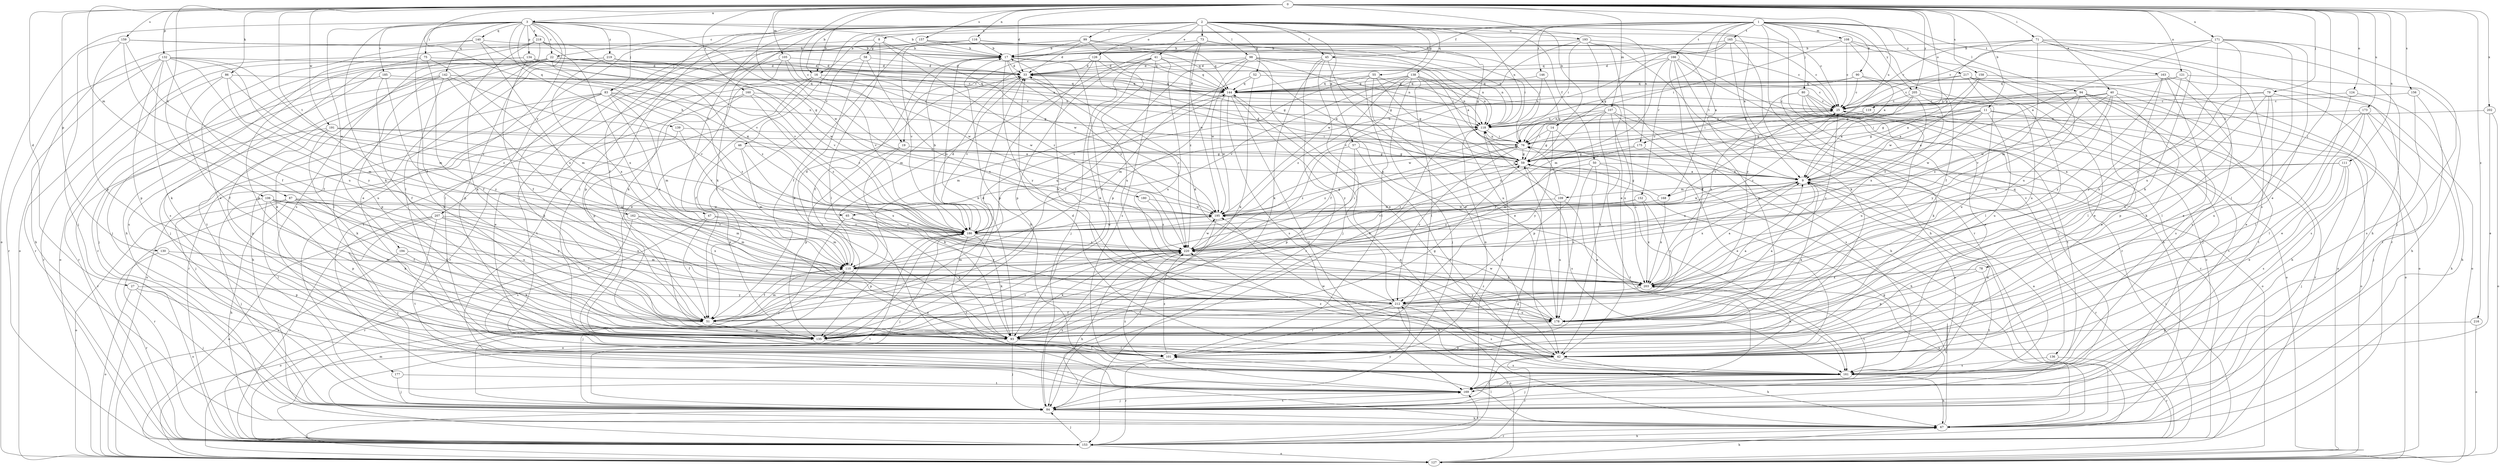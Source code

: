 strict digraph  {
0;
1;
2;
3;
8;
9;
11;
14;
16;
17;
19;
22;
25;
27;
33;
40;
41;
42;
45;
46;
47;
50;
51;
52;
55;
57;
58;
59;
65;
67;
71;
73;
75;
76;
78;
79;
80;
83;
84;
86;
87;
90;
93;
94;
98;
99;
101;
105;
106;
107;
108;
109;
110;
111;
116;
118;
119;
121;
124;
126;
127;
130;
132;
134;
135;
136;
138;
139;
140;
142;
144;
146;
152;
153;
156;
157;
158;
159;
160;
161;
162;
163;
165;
166;
168;
169;
171;
173;
175;
177;
178;
180;
185;
186;
191;
193;
194;
195;
202;
203;
205;
207;
212;
216;
217;
218;
219;
220;
0 -> 3  [label=a];
0 -> 11  [label=b];
0 -> 14  [label=b];
0 -> 16  [label=b];
0 -> 19  [label=c];
0 -> 27  [label=d];
0 -> 33  [label=d];
0 -> 40  [label=e];
0 -> 65  [label=h];
0 -> 71  [label=i];
0 -> 78  [label=j];
0 -> 79  [label=j];
0 -> 86  [label=k];
0 -> 87  [label=k];
0 -> 105  [label=m];
0 -> 106  [label=m];
0 -> 107  [label=m];
0 -> 111  [label=n];
0 -> 116  [label=n];
0 -> 119  [label=o];
0 -> 121  [label=o];
0 -> 124  [label=o];
0 -> 130  [label=p];
0 -> 132  [label=p];
0 -> 156  [label=s];
0 -> 157  [label=s];
0 -> 158  [label=s];
0 -> 159  [label=s];
0 -> 160  [label=s];
0 -> 162  [label=t];
0 -> 171  [label=u];
0 -> 173  [label=u];
0 -> 175  [label=u];
0 -> 180  [label=v];
0 -> 191  [label=w];
0 -> 202  [label=x];
0 -> 205  [label=y];
0 -> 216  [label=z];
1 -> 16  [label=b];
1 -> 19  [label=c];
1 -> 45  [label=f];
1 -> 65  [label=h];
1 -> 80  [label=j];
1 -> 90  [label=k];
1 -> 94  [label=l];
1 -> 108  [label=m];
1 -> 136  [label=q];
1 -> 146  [label=r];
1 -> 152  [label=r];
1 -> 153  [label=r];
1 -> 163  [label=t];
1 -> 165  [label=t];
1 -> 166  [label=t];
1 -> 168  [label=t];
1 -> 205  [label=y];
1 -> 217  [label=z];
2 -> 8  [label=a];
2 -> 9  [label=a];
2 -> 16  [label=b];
2 -> 22  [label=c];
2 -> 41  [label=e];
2 -> 45  [label=f];
2 -> 46  [label=f];
2 -> 47  [label=f];
2 -> 50  [label=f];
2 -> 51  [label=f];
2 -> 52  [label=g];
2 -> 55  [label=g];
2 -> 57  [label=g];
2 -> 73  [label=i];
2 -> 93  [label=k];
2 -> 98  [label=l];
2 -> 99  [label=l];
2 -> 101  [label=l];
2 -> 118  [label=n];
2 -> 126  [label=o];
2 -> 138  [label=q];
2 -> 175  [label=u];
2 -> 193  [label=w];
2 -> 207  [label=y];
3 -> 17  [label=b];
3 -> 22  [label=c];
3 -> 25  [label=c];
3 -> 51  [label=f];
3 -> 75  [label=i];
3 -> 83  [label=j];
3 -> 93  [label=k];
3 -> 101  [label=l];
3 -> 127  [label=o];
3 -> 134  [label=p];
3 -> 139  [label=q];
3 -> 140  [label=q];
3 -> 142  [label=q];
3 -> 177  [label=u];
3 -> 185  [label=v];
3 -> 186  [label=v];
3 -> 194  [label=w];
3 -> 195  [label=w];
3 -> 218  [label=z];
3 -> 219  [label=z];
8 -> 58  [label=g];
8 -> 83  [label=j];
8 -> 101  [label=l];
8 -> 195  [label=w];
8 -> 220  [label=z];
9 -> 109  [label=m];
9 -> 153  [label=r];
9 -> 161  [label=s];
9 -> 168  [label=t];
9 -> 195  [label=w];
9 -> 203  [label=x];
11 -> 9  [label=a];
11 -> 59  [label=g];
11 -> 76  [label=i];
11 -> 118  [label=n];
11 -> 127  [label=o];
11 -> 153  [label=r];
11 -> 178  [label=u];
11 -> 195  [label=w];
14 -> 59  [label=g];
14 -> 76  [label=i];
14 -> 135  [label=p];
14 -> 212  [label=y];
16 -> 51  [label=f];
16 -> 59  [label=g];
16 -> 144  [label=q];
16 -> 153  [label=r];
16 -> 169  [label=t];
16 -> 195  [label=w];
17 -> 33  [label=d];
17 -> 51  [label=f];
17 -> 118  [label=n];
17 -> 178  [label=u];
17 -> 212  [label=y];
17 -> 220  [label=z];
19 -> 59  [label=g];
19 -> 93  [label=k];
19 -> 135  [label=p];
22 -> 33  [label=d];
22 -> 84  [label=j];
22 -> 101  [label=l];
22 -> 118  [label=n];
22 -> 135  [label=p];
22 -> 153  [label=r];
22 -> 169  [label=t];
22 -> 186  [label=v];
22 -> 220  [label=z];
25 -> 118  [label=n];
25 -> 178  [label=u];
27 -> 84  [label=j];
27 -> 127  [label=o];
27 -> 161  [label=s];
27 -> 212  [label=y];
33 -> 144  [label=q];
33 -> 186  [label=v];
33 -> 220  [label=z];
40 -> 25  [label=c];
40 -> 59  [label=g];
40 -> 76  [label=i];
40 -> 93  [label=k];
40 -> 169  [label=t];
40 -> 186  [label=v];
40 -> 195  [label=w];
40 -> 203  [label=x];
41 -> 9  [label=a];
41 -> 33  [label=d];
41 -> 84  [label=j];
41 -> 93  [label=k];
41 -> 135  [label=p];
41 -> 144  [label=q];
41 -> 161  [label=s];
41 -> 178  [label=u];
42 -> 33  [label=d];
42 -> 67  [label=h];
42 -> 84  [label=j];
42 -> 153  [label=r];
42 -> 195  [label=w];
42 -> 203  [label=x];
42 -> 220  [label=z];
45 -> 33  [label=d];
45 -> 42  [label=e];
45 -> 84  [label=j];
45 -> 93  [label=k];
45 -> 118  [label=n];
45 -> 153  [label=r];
46 -> 59  [label=g];
46 -> 110  [label=m];
46 -> 135  [label=p];
46 -> 203  [label=x];
47 -> 51  [label=f];
47 -> 110  [label=m];
47 -> 161  [label=s];
47 -> 186  [label=v];
50 -> 9  [label=a];
50 -> 42  [label=e];
50 -> 169  [label=t];
50 -> 178  [label=u];
50 -> 220  [label=z];
51 -> 9  [label=a];
51 -> 33  [label=d];
51 -> 110  [label=m];
51 -> 135  [label=p];
52 -> 25  [label=c];
52 -> 93  [label=k];
52 -> 110  [label=m];
52 -> 144  [label=q];
55 -> 42  [label=e];
55 -> 59  [label=g];
55 -> 101  [label=l];
55 -> 118  [label=n];
55 -> 144  [label=q];
55 -> 186  [label=v];
57 -> 59  [label=g];
57 -> 135  [label=p];
57 -> 161  [label=s];
57 -> 220  [label=z];
58 -> 33  [label=d];
58 -> 51  [label=f];
58 -> 93  [label=k];
58 -> 203  [label=x];
59 -> 9  [label=a];
59 -> 25  [label=c];
59 -> 33  [label=d];
59 -> 161  [label=s];
59 -> 220  [label=z];
65 -> 84  [label=j];
65 -> 93  [label=k];
65 -> 186  [label=v];
65 -> 212  [label=y];
67 -> 59  [label=g];
67 -> 101  [label=l];
67 -> 144  [label=q];
67 -> 153  [label=r];
71 -> 17  [label=b];
71 -> 25  [label=c];
71 -> 59  [label=g];
71 -> 67  [label=h];
71 -> 93  [label=k];
71 -> 110  [label=m];
71 -> 153  [label=r];
71 -> 161  [label=s];
73 -> 9  [label=a];
73 -> 17  [label=b];
73 -> 59  [label=g];
73 -> 110  [label=m];
73 -> 195  [label=w];
73 -> 220  [label=z];
75 -> 33  [label=d];
75 -> 51  [label=f];
75 -> 110  [label=m];
75 -> 135  [label=p];
75 -> 153  [label=r];
76 -> 59  [label=g];
76 -> 67  [label=h];
76 -> 118  [label=n];
76 -> 212  [label=y];
76 -> 220  [label=z];
78 -> 135  [label=p];
78 -> 169  [label=t];
78 -> 203  [label=x];
79 -> 25  [label=c];
79 -> 42  [label=e];
79 -> 135  [label=p];
79 -> 161  [label=s];
79 -> 178  [label=u];
79 -> 203  [label=x];
80 -> 25  [label=c];
80 -> 42  [label=e];
80 -> 93  [label=k];
80 -> 127  [label=o];
80 -> 153  [label=r];
80 -> 169  [label=t];
80 -> 203  [label=x];
83 -> 25  [label=c];
83 -> 67  [label=h];
83 -> 93  [label=k];
83 -> 110  [label=m];
83 -> 118  [label=n];
83 -> 127  [label=o];
83 -> 153  [label=r];
83 -> 203  [label=x];
83 -> 220  [label=z];
84 -> 25  [label=c];
84 -> 67  [label=h];
84 -> 169  [label=t];
84 -> 203  [label=x];
84 -> 212  [label=y];
84 -> 220  [label=z];
86 -> 51  [label=f];
86 -> 110  [label=m];
86 -> 144  [label=q];
86 -> 153  [label=r];
86 -> 220  [label=z];
87 -> 51  [label=f];
87 -> 67  [label=h];
87 -> 93  [label=k];
87 -> 110  [label=m];
87 -> 127  [label=o];
87 -> 153  [label=r];
87 -> 195  [label=w];
90 -> 25  [label=c];
90 -> 118  [label=n];
90 -> 144  [label=q];
90 -> 178  [label=u];
90 -> 203  [label=x];
93 -> 17  [label=b];
93 -> 42  [label=e];
93 -> 59  [label=g];
93 -> 84  [label=j];
93 -> 101  [label=l];
94 -> 9  [label=a];
94 -> 25  [label=c];
94 -> 42  [label=e];
94 -> 67  [label=h];
94 -> 127  [label=o];
94 -> 161  [label=s];
94 -> 212  [label=y];
94 -> 220  [label=z];
98 -> 33  [label=d];
98 -> 42  [label=e];
98 -> 51  [label=f];
98 -> 59  [label=g];
98 -> 76  [label=i];
98 -> 118  [label=n];
98 -> 135  [label=p];
98 -> 195  [label=w];
99 -> 17  [label=b];
99 -> 33  [label=d];
99 -> 51  [label=f];
99 -> 76  [label=i];
99 -> 144  [label=q];
99 -> 178  [label=u];
99 -> 186  [label=v];
101 -> 118  [label=n];
101 -> 153  [label=r];
101 -> 161  [label=s];
101 -> 220  [label=z];
105 -> 33  [label=d];
105 -> 42  [label=e];
105 -> 169  [label=t];
105 -> 186  [label=v];
105 -> 195  [label=w];
106 -> 51  [label=f];
106 -> 84  [label=j];
106 -> 101  [label=l];
106 -> 135  [label=p];
106 -> 178  [label=u];
106 -> 195  [label=w];
106 -> 212  [label=y];
107 -> 93  [label=k];
107 -> 118  [label=n];
107 -> 127  [label=o];
107 -> 161  [label=s];
107 -> 195  [label=w];
107 -> 203  [label=x];
107 -> 220  [label=z];
108 -> 9  [label=a];
108 -> 17  [label=b];
108 -> 25  [label=c];
108 -> 51  [label=f];
108 -> 76  [label=i];
108 -> 178  [label=u];
109 -> 76  [label=i];
109 -> 118  [label=n];
109 -> 161  [label=s];
109 -> 178  [label=u];
109 -> 195  [label=w];
110 -> 33  [label=d];
110 -> 42  [label=e];
110 -> 51  [label=f];
110 -> 84  [label=j];
110 -> 127  [label=o];
110 -> 144  [label=q];
110 -> 203  [label=x];
111 -> 9  [label=a];
111 -> 42  [label=e];
111 -> 84  [label=j];
111 -> 161  [label=s];
111 -> 186  [label=v];
116 -> 17  [label=b];
116 -> 76  [label=i];
116 -> 93  [label=k];
116 -> 101  [label=l];
116 -> 118  [label=n];
118 -> 76  [label=i];
118 -> 93  [label=k];
118 -> 169  [label=t];
119 -> 59  [label=g];
119 -> 76  [label=i];
119 -> 118  [label=n];
119 -> 169  [label=t];
121 -> 59  [label=g];
121 -> 67  [label=h];
121 -> 101  [label=l];
121 -> 144  [label=q];
121 -> 212  [label=y];
124 -> 25  [label=c];
124 -> 67  [label=h];
124 -> 101  [label=l];
126 -> 33  [label=d];
126 -> 59  [label=g];
126 -> 110  [label=m];
126 -> 135  [label=p];
126 -> 203  [label=x];
127 -> 67  [label=h];
127 -> 76  [label=i];
127 -> 84  [label=j];
130 -> 110  [label=m];
130 -> 135  [label=p];
130 -> 153  [label=r];
132 -> 33  [label=d];
132 -> 51  [label=f];
132 -> 67  [label=h];
132 -> 93  [label=k];
132 -> 110  [label=m];
132 -> 135  [label=p];
132 -> 153  [label=r];
132 -> 212  [label=y];
132 -> 220  [label=z];
134 -> 25  [label=c];
134 -> 33  [label=d];
134 -> 51  [label=f];
134 -> 84  [label=j];
134 -> 127  [label=o];
134 -> 195  [label=w];
135 -> 9  [label=a];
135 -> 101  [label=l];
135 -> 220  [label=z];
136 -> 153  [label=r];
136 -> 161  [label=s];
138 -> 51  [label=f];
138 -> 67  [label=h];
138 -> 84  [label=j];
138 -> 101  [label=l];
138 -> 118  [label=n];
138 -> 144  [label=q];
138 -> 178  [label=u];
138 -> 186  [label=v];
138 -> 220  [label=z];
139 -> 76  [label=i];
139 -> 84  [label=j];
139 -> 220  [label=z];
140 -> 17  [label=b];
140 -> 42  [label=e];
140 -> 127  [label=o];
140 -> 186  [label=v];
140 -> 203  [label=x];
142 -> 84  [label=j];
142 -> 93  [label=k];
142 -> 118  [label=n];
142 -> 135  [label=p];
142 -> 144  [label=q];
142 -> 161  [label=s];
142 -> 186  [label=v];
142 -> 212  [label=y];
144 -> 25  [label=c];
144 -> 33  [label=d];
144 -> 110  [label=m];
144 -> 161  [label=s];
144 -> 169  [label=t];
144 -> 195  [label=w];
144 -> 212  [label=y];
146 -> 59  [label=g];
146 -> 118  [label=n];
146 -> 144  [label=q];
152 -> 195  [label=w];
152 -> 203  [label=x];
152 -> 212  [label=y];
152 -> 220  [label=z];
153 -> 59  [label=g];
153 -> 67  [label=h];
153 -> 84  [label=j];
153 -> 110  [label=m];
153 -> 127  [label=o];
153 -> 169  [label=t];
153 -> 186  [label=v];
156 -> 25  [label=c];
156 -> 161  [label=s];
156 -> 169  [label=t];
157 -> 17  [label=b];
157 -> 25  [label=c];
157 -> 101  [label=l];
157 -> 135  [label=p];
157 -> 144  [label=q];
158 -> 9  [label=a];
158 -> 127  [label=o];
158 -> 144  [label=q];
158 -> 195  [label=w];
159 -> 17  [label=b];
159 -> 51  [label=f];
159 -> 84  [label=j];
159 -> 135  [label=p];
159 -> 144  [label=q];
159 -> 178  [label=u];
160 -> 25  [label=c];
160 -> 42  [label=e];
160 -> 135  [label=p];
160 -> 186  [label=v];
160 -> 220  [label=z];
161 -> 9  [label=a];
161 -> 67  [label=h];
161 -> 84  [label=j];
161 -> 169  [label=t];
162 -> 110  [label=m];
162 -> 153  [label=r];
162 -> 186  [label=v];
162 -> 203  [label=x];
163 -> 42  [label=e];
163 -> 101  [label=l];
163 -> 127  [label=o];
163 -> 144  [label=q];
163 -> 161  [label=s];
163 -> 212  [label=y];
165 -> 17  [label=b];
165 -> 25  [label=c];
165 -> 59  [label=g];
165 -> 93  [label=k];
165 -> 144  [label=q];
165 -> 212  [label=y];
166 -> 33  [label=d];
166 -> 51  [label=f];
166 -> 67  [label=h];
166 -> 84  [label=j];
166 -> 110  [label=m];
166 -> 135  [label=p];
166 -> 153  [label=r];
166 -> 186  [label=v];
168 -> 59  [label=g];
168 -> 186  [label=v];
168 -> 203  [label=x];
169 -> 9  [label=a];
169 -> 17  [label=b];
169 -> 84  [label=j];
169 -> 220  [label=z];
171 -> 9  [label=a];
171 -> 17  [label=b];
171 -> 25  [label=c];
171 -> 42  [label=e];
171 -> 84  [label=j];
171 -> 101  [label=l];
171 -> 178  [label=u];
171 -> 212  [label=y];
173 -> 42  [label=e];
173 -> 67  [label=h];
173 -> 84  [label=j];
173 -> 101  [label=l];
173 -> 118  [label=n];
173 -> 178  [label=u];
175 -> 42  [label=e];
175 -> 59  [label=g];
175 -> 110  [label=m];
177 -> 84  [label=j];
177 -> 169  [label=t];
178 -> 9  [label=a];
178 -> 17  [label=b];
178 -> 93  [label=k];
178 -> 195  [label=w];
178 -> 220  [label=z];
180 -> 195  [label=w];
180 -> 220  [label=z];
185 -> 51  [label=f];
185 -> 144  [label=q];
185 -> 153  [label=r];
185 -> 212  [label=y];
186 -> 17  [label=b];
186 -> 25  [label=c];
186 -> 33  [label=d];
186 -> 84  [label=j];
186 -> 93  [label=k];
186 -> 127  [label=o];
186 -> 135  [label=p];
186 -> 169  [label=t];
186 -> 195  [label=w];
186 -> 220  [label=z];
191 -> 9  [label=a];
191 -> 76  [label=i];
191 -> 93  [label=k];
191 -> 135  [label=p];
191 -> 153  [label=r];
191 -> 186  [label=v];
193 -> 9  [label=a];
193 -> 17  [label=b];
193 -> 42  [label=e];
193 -> 67  [label=h];
193 -> 76  [label=i];
193 -> 161  [label=s];
193 -> 195  [label=w];
194 -> 93  [label=k];
194 -> 110  [label=m];
194 -> 127  [label=o];
195 -> 59  [label=g];
195 -> 84  [label=j];
195 -> 186  [label=v];
202 -> 42  [label=e];
202 -> 118  [label=n];
202 -> 127  [label=o];
203 -> 9  [label=a];
203 -> 25  [label=c];
203 -> 169  [label=t];
203 -> 212  [label=y];
205 -> 9  [label=a];
205 -> 25  [label=c];
205 -> 76  [label=i];
205 -> 178  [label=u];
205 -> 220  [label=z];
207 -> 51  [label=f];
207 -> 84  [label=j];
207 -> 127  [label=o];
207 -> 153  [label=r];
207 -> 169  [label=t];
207 -> 186  [label=v];
207 -> 203  [label=x];
212 -> 33  [label=d];
212 -> 51  [label=f];
212 -> 101  [label=l];
212 -> 127  [label=o];
212 -> 161  [label=s];
212 -> 178  [label=u];
216 -> 127  [label=o];
216 -> 135  [label=p];
217 -> 25  [label=c];
217 -> 42  [label=e];
217 -> 84  [label=j];
217 -> 101  [label=l];
217 -> 127  [label=o];
217 -> 144  [label=q];
218 -> 17  [label=b];
218 -> 42  [label=e];
218 -> 67  [label=h];
218 -> 93  [label=k];
218 -> 161  [label=s];
218 -> 186  [label=v];
218 -> 203  [label=x];
219 -> 33  [label=d];
219 -> 42  [label=e];
219 -> 59  [label=g];
219 -> 118  [label=n];
219 -> 161  [label=s];
219 -> 203  [label=x];
220 -> 9  [label=a];
220 -> 25  [label=c];
220 -> 67  [label=h];
220 -> 76  [label=i];
220 -> 93  [label=k];
220 -> 110  [label=m];
220 -> 195  [label=w];
}
